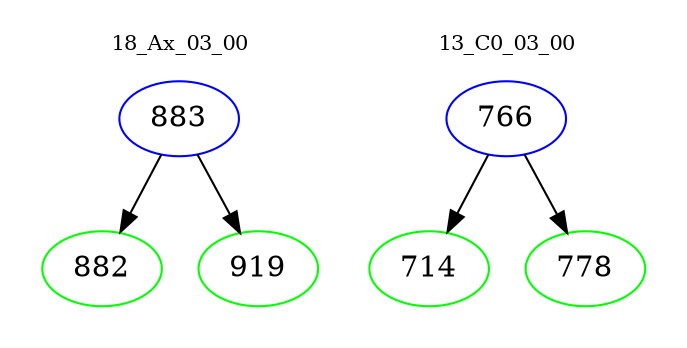 digraph{
subgraph cluster_0 {
color = white
label = "18_Ax_03_00";
fontsize=10;
T0_883 [label="883", color="blue"]
T0_883 -> T0_882 [color="black"]
T0_882 [label="882", color="green"]
T0_883 -> T0_919 [color="black"]
T0_919 [label="919", color="green"]
}
subgraph cluster_1 {
color = white
label = "13_C0_03_00";
fontsize=10;
T1_766 [label="766", color="blue"]
T1_766 -> T1_714 [color="black"]
T1_714 [label="714", color="green"]
T1_766 -> T1_778 [color="black"]
T1_778 [label="778", color="green"]
}
}
